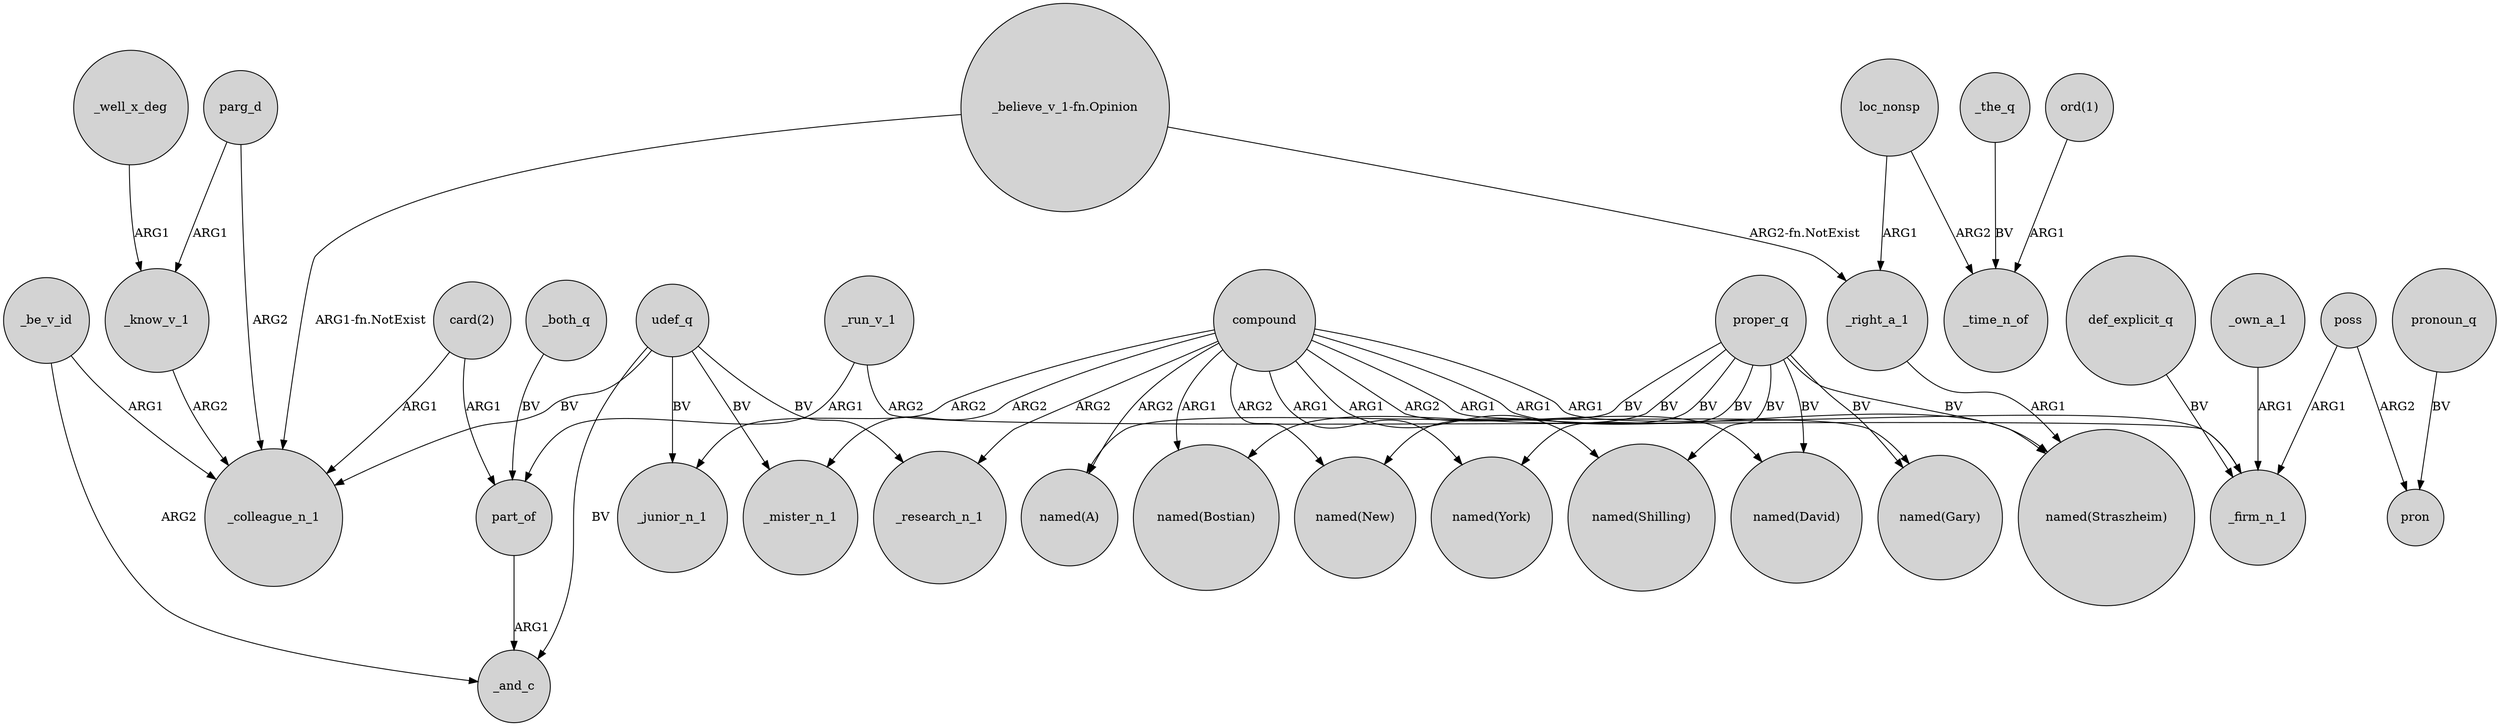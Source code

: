 digraph {
	node [shape=circle style=filled]
	_know_v_1 -> _colleague_n_1 [label=ARG2]
	"card(2)" -> _colleague_n_1 [label=ARG1]
	proper_q -> "named(Bostian)" [label=BV]
	compound -> "named(New)" [label=ARG2]
	poss -> pron [label=ARG2]
	proper_q -> "named(New)" [label=BV]
	compound -> _mister_n_1 [label=ARG2]
	_run_v_1 -> _firm_n_1 [label=ARG2]
	udef_q -> _research_n_1 [label=BV]
	parg_d -> _colleague_n_1 [label=ARG2]
	compound -> "named(Bostian)" [label=ARG1]
	udef_q -> _mister_n_1 [label=BV]
	loc_nonsp -> _time_n_of [label=ARG2]
	compound -> "named(Shilling)" [label=ARG1]
	_run_v_1 -> part_of [label=ARG1]
	"card(2)" -> part_of [label=ARG1]
	loc_nonsp -> _right_a_1 [label=ARG1]
	proper_q -> "named(Gary)" [label=BV]
	_both_q -> part_of [label=BV]
	proper_q -> "named(Shilling)" [label=BV]
	_be_v_id -> _and_c [label=ARG2]
	udef_q -> _junior_n_1 [label=BV]
	compound -> "named(A)" [label=ARG2]
	part_of -> _and_c [label=ARG1]
	compound -> _junior_n_1 [label=ARG2]
	pronoun_q -> pron [label=BV]
	compound -> "named(Gary)" [label=ARG1]
	_the_q -> _time_n_of [label=BV]
	compound -> "named(York)" [label=ARG1]
	compound -> "named(David)" [label=ARG2]
	def_explicit_q -> _firm_n_1 [label=BV]
	_be_v_id -> _colleague_n_1 [label=ARG1]
	parg_d -> _know_v_1 [label=ARG1]
	proper_q -> "named(Straszheim)" [label=BV]
	compound -> _firm_n_1 [label=ARG1]
	_right_a_1 -> "named(Straszheim)" [label=ARG1]
	poss -> _firm_n_1 [label=ARG1]
	udef_q -> _colleague_n_1 [label=BV]
	_own_a_1 -> _firm_n_1 [label=ARG1]
	compound -> "named(Straszheim)" [label=ARG1]
	proper_q -> "named(David)" [label=BV]
	udef_q -> _and_c [label=BV]
	"_believe_v_1-fn.Opinion" -> _right_a_1 [label="ARG2-fn.NotExist"]
	proper_q -> "named(York)" [label=BV]
	compound -> _research_n_1 [label=ARG2]
	"_believe_v_1-fn.Opinion" -> _colleague_n_1 [label="ARG1-fn.NotExist"]
	"ord(1)" -> _time_n_of [label=ARG1]
	_well_x_deg -> _know_v_1 [label=ARG1]
	proper_q -> "named(A)" [label=BV]
}
